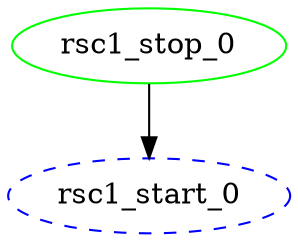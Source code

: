 digraph "g" {
	size = "30,30"
"rsc1_start_0" [ style="dashed" color="blue" fontcolor="black" ]
"rsc1_stop_0" [ tooltip="node1" color="green" fontcolor="black" ]
"rsc1_stop_0" -> "rsc1_start_0"
}
